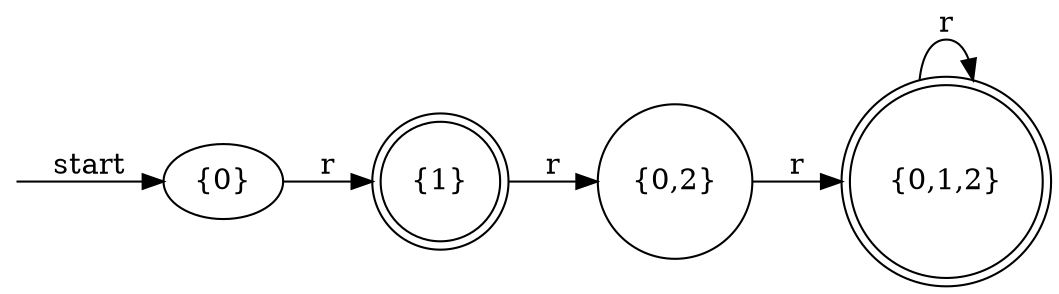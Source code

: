 digraph dfa {
    rankdir = LR;
    __start [style = invis, shape = point];
    __start -> "{0}" [ label = "start" ];
    node [shape = doublecircle]; "{1}" "{0,1,2}"
    node [shape = circle];
    "{0}" -> "{1}" [ label = "r" ];
    "{1}" -> "{0,2}" [ label = "r" ];
    "{0,2}" -> "{0,1,2}" [ label = "r" ];
    "{0,1,2}" -> "{0,1,2}" [ label = "r" ];
}

